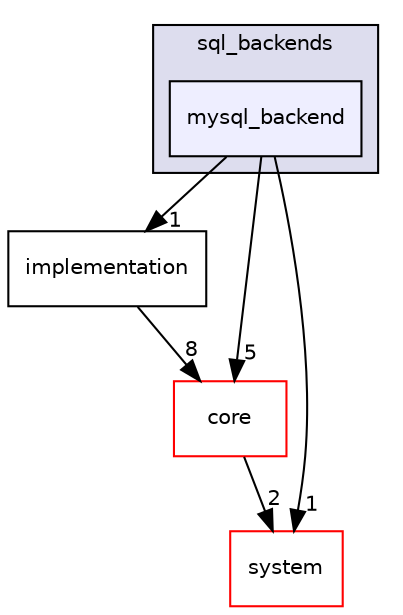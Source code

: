 digraph "src/database/backends/sql_backends/mysql_backend" {
  compound=true
  node [ fontsize="10", fontname="Helvetica"];
  edge [ labelfontsize="10", labelfontname="Helvetica"];
  subgraph clusterdir_5ca624107ebde6d9b802185e46b7d48d {
    graph [ bgcolor="#ddddee", pencolor="black", label="sql_backends" fontname="Helvetica", fontsize="10", URL="dir_5ca624107ebde6d9b802185e46b7d48d.html"]
  dir_1bc14da8d5674f272375cf39222e0170 [shape=box, label="mysql_backend", style="filled", fillcolor="#eeeeff", pencolor="black", URL="dir_1bc14da8d5674f272375cf39222e0170.html"];
  }
  dir_33c23cf4335404e238116aa0329c21c1 [shape=box label="implementation" URL="dir_33c23cf4335404e238116aa0329c21c1.html"];
  dir_aebb8dcc11953d78e620bbef0b9e2183 [shape=box label="core" fillcolor="white" style="filled" color="red" URL="dir_aebb8dcc11953d78e620bbef0b9e2183.html"];
  dir_d501334aeb1b78ad67cd3c72c37b1e87 [shape=box label="system" fillcolor="white" style="filled" color="red" URL="dir_d501334aeb1b78ad67cd3c72c37b1e87.html"];
  dir_33c23cf4335404e238116aa0329c21c1->dir_aebb8dcc11953d78e620bbef0b9e2183 [headlabel="8", labeldistance=1.5 headhref="dir_000018_000001.html"];
  dir_aebb8dcc11953d78e620bbef0b9e2183->dir_d501334aeb1b78ad67cd3c72c37b1e87 [headlabel="2", labeldistance=1.5 headhref="dir_000001_000049.html"];
  dir_1bc14da8d5674f272375cf39222e0170->dir_33c23cf4335404e238116aa0329c21c1 [headlabel="1", labeldistance=1.5 headhref="dir_000014_000018.html"];
  dir_1bc14da8d5674f272375cf39222e0170->dir_aebb8dcc11953d78e620bbef0b9e2183 [headlabel="5", labeldistance=1.5 headhref="dir_000014_000001.html"];
  dir_1bc14da8d5674f272375cf39222e0170->dir_d501334aeb1b78ad67cd3c72c37b1e87 [headlabel="1", labeldistance=1.5 headhref="dir_000014_000049.html"];
}
